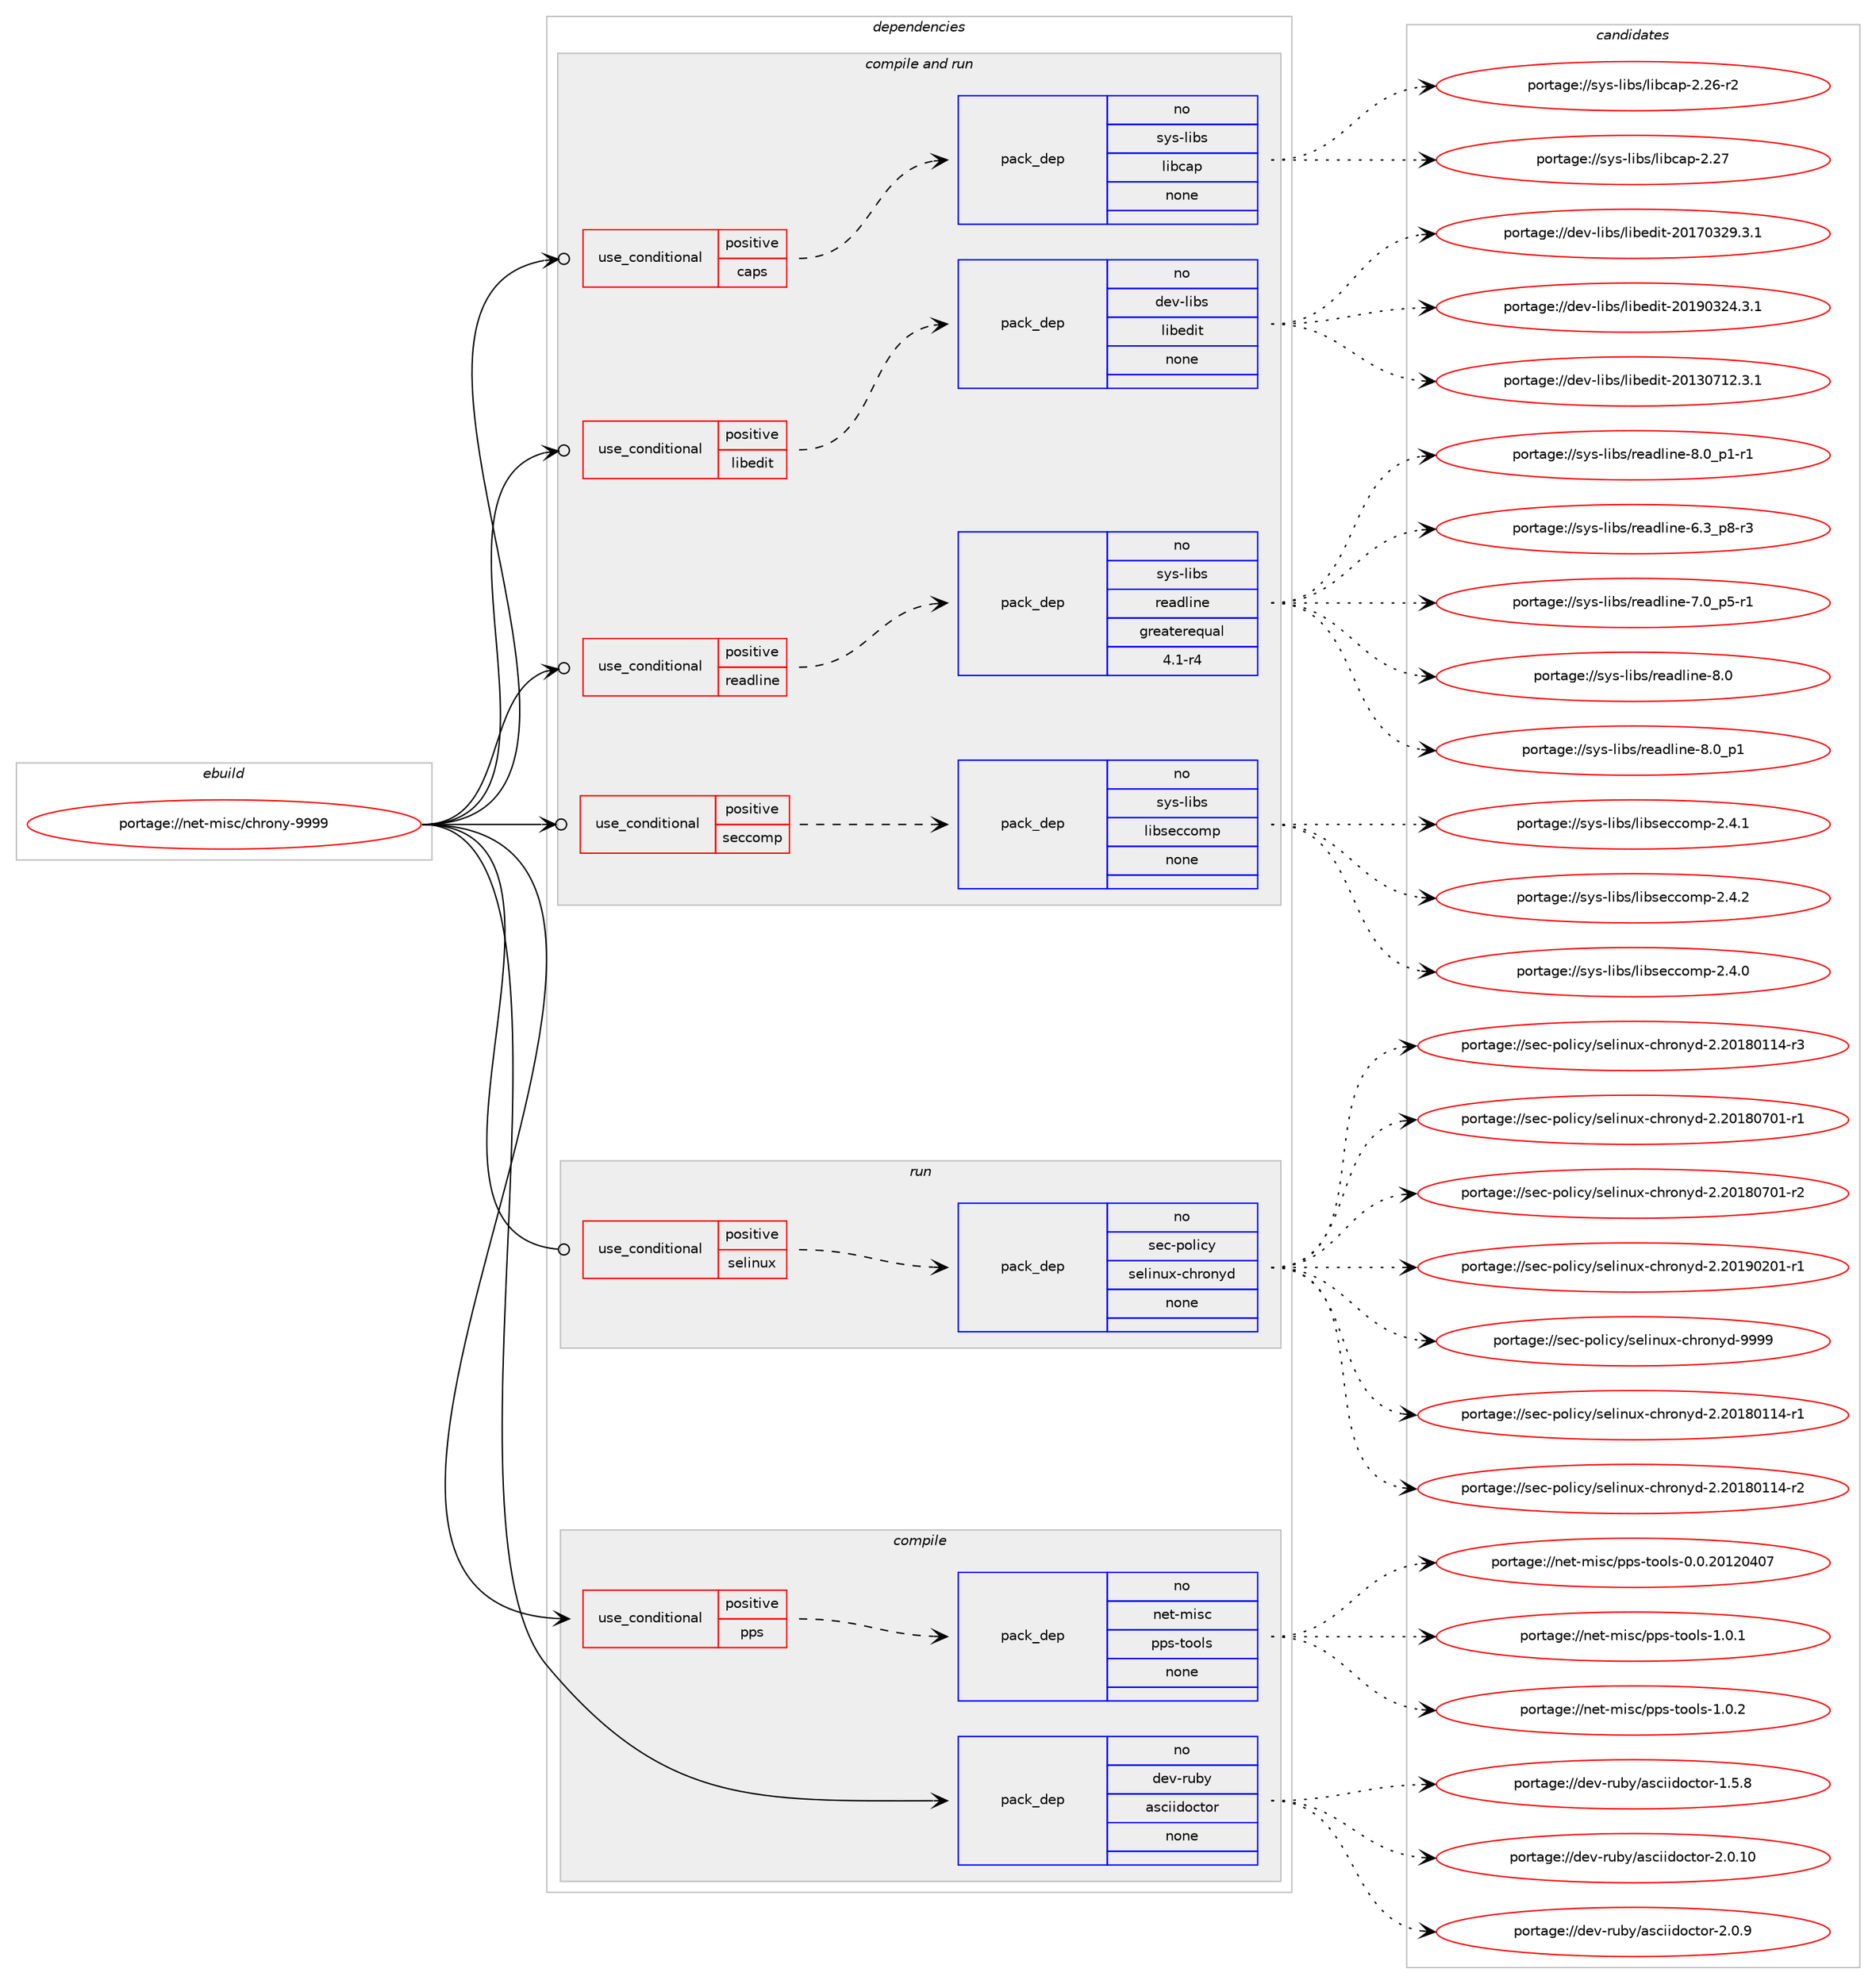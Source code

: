 digraph prolog {

# *************
# Graph options
# *************

newrank=true;
concentrate=true;
compound=true;
graph [rankdir=LR,fontname=Helvetica,fontsize=10,ranksep=1.5];#, ranksep=2.5, nodesep=0.2];
edge  [arrowhead=vee];
node  [fontname=Helvetica,fontsize=10];

# **********
# The ebuild
# **********

subgraph cluster_leftcol {
color=gray;
rank=same;
label=<<i>ebuild</i>>;
id [label="portage://net-misc/chrony-9999", color=red, width=4, href="../net-misc/chrony-9999.svg"];
}

# ****************
# The dependencies
# ****************

subgraph cluster_midcol {
color=gray;
label=<<i>dependencies</i>>;
subgraph cluster_compile {
fillcolor="#eeeeee";
style=filled;
label=<<i>compile</i>>;
subgraph cond91299 {
dependency364623 [label=<<TABLE BORDER="0" CELLBORDER="1" CELLSPACING="0" CELLPADDING="4"><TR><TD ROWSPAN="3" CELLPADDING="10">use_conditional</TD></TR><TR><TD>positive</TD></TR><TR><TD>pps</TD></TR></TABLE>>, shape=none, color=red];
subgraph pack267237 {
dependency364624 [label=<<TABLE BORDER="0" CELLBORDER="1" CELLSPACING="0" CELLPADDING="4" WIDTH="220"><TR><TD ROWSPAN="6" CELLPADDING="30">pack_dep</TD></TR><TR><TD WIDTH="110">no</TD></TR><TR><TD>net-misc</TD></TR><TR><TD>pps-tools</TD></TR><TR><TD>none</TD></TR><TR><TD></TD></TR></TABLE>>, shape=none, color=blue];
}
dependency364623:e -> dependency364624:w [weight=20,style="dashed",arrowhead="vee"];
}
id:e -> dependency364623:w [weight=20,style="solid",arrowhead="vee"];
subgraph pack267238 {
dependency364625 [label=<<TABLE BORDER="0" CELLBORDER="1" CELLSPACING="0" CELLPADDING="4" WIDTH="220"><TR><TD ROWSPAN="6" CELLPADDING="30">pack_dep</TD></TR><TR><TD WIDTH="110">no</TD></TR><TR><TD>dev-ruby</TD></TR><TR><TD>asciidoctor</TD></TR><TR><TD>none</TD></TR><TR><TD></TD></TR></TABLE>>, shape=none, color=blue];
}
id:e -> dependency364625:w [weight=20,style="solid",arrowhead="vee"];
}
subgraph cluster_compileandrun {
fillcolor="#eeeeee";
style=filled;
label=<<i>compile and run</i>>;
subgraph cond91300 {
dependency364626 [label=<<TABLE BORDER="0" CELLBORDER="1" CELLSPACING="0" CELLPADDING="4"><TR><TD ROWSPAN="3" CELLPADDING="10">use_conditional</TD></TR><TR><TD>positive</TD></TR><TR><TD>caps</TD></TR></TABLE>>, shape=none, color=red];
subgraph pack267239 {
dependency364627 [label=<<TABLE BORDER="0" CELLBORDER="1" CELLSPACING="0" CELLPADDING="4" WIDTH="220"><TR><TD ROWSPAN="6" CELLPADDING="30">pack_dep</TD></TR><TR><TD WIDTH="110">no</TD></TR><TR><TD>sys-libs</TD></TR><TR><TD>libcap</TD></TR><TR><TD>none</TD></TR><TR><TD></TD></TR></TABLE>>, shape=none, color=blue];
}
dependency364626:e -> dependency364627:w [weight=20,style="dashed",arrowhead="vee"];
}
id:e -> dependency364626:w [weight=20,style="solid",arrowhead="odotvee"];
subgraph cond91301 {
dependency364628 [label=<<TABLE BORDER="0" CELLBORDER="1" CELLSPACING="0" CELLPADDING="4"><TR><TD ROWSPAN="3" CELLPADDING="10">use_conditional</TD></TR><TR><TD>positive</TD></TR><TR><TD>libedit</TD></TR></TABLE>>, shape=none, color=red];
subgraph pack267240 {
dependency364629 [label=<<TABLE BORDER="0" CELLBORDER="1" CELLSPACING="0" CELLPADDING="4" WIDTH="220"><TR><TD ROWSPAN="6" CELLPADDING="30">pack_dep</TD></TR><TR><TD WIDTH="110">no</TD></TR><TR><TD>dev-libs</TD></TR><TR><TD>libedit</TD></TR><TR><TD>none</TD></TR><TR><TD></TD></TR></TABLE>>, shape=none, color=blue];
}
dependency364628:e -> dependency364629:w [weight=20,style="dashed",arrowhead="vee"];
}
id:e -> dependency364628:w [weight=20,style="solid",arrowhead="odotvee"];
subgraph cond91302 {
dependency364630 [label=<<TABLE BORDER="0" CELLBORDER="1" CELLSPACING="0" CELLPADDING="4"><TR><TD ROWSPAN="3" CELLPADDING="10">use_conditional</TD></TR><TR><TD>positive</TD></TR><TR><TD>readline</TD></TR></TABLE>>, shape=none, color=red];
subgraph pack267241 {
dependency364631 [label=<<TABLE BORDER="0" CELLBORDER="1" CELLSPACING="0" CELLPADDING="4" WIDTH="220"><TR><TD ROWSPAN="6" CELLPADDING="30">pack_dep</TD></TR><TR><TD WIDTH="110">no</TD></TR><TR><TD>sys-libs</TD></TR><TR><TD>readline</TD></TR><TR><TD>greaterequal</TD></TR><TR><TD>4.1-r4</TD></TR></TABLE>>, shape=none, color=blue];
}
dependency364630:e -> dependency364631:w [weight=20,style="dashed",arrowhead="vee"];
}
id:e -> dependency364630:w [weight=20,style="solid",arrowhead="odotvee"];
subgraph cond91303 {
dependency364632 [label=<<TABLE BORDER="0" CELLBORDER="1" CELLSPACING="0" CELLPADDING="4"><TR><TD ROWSPAN="3" CELLPADDING="10">use_conditional</TD></TR><TR><TD>positive</TD></TR><TR><TD>seccomp</TD></TR></TABLE>>, shape=none, color=red];
subgraph pack267242 {
dependency364633 [label=<<TABLE BORDER="0" CELLBORDER="1" CELLSPACING="0" CELLPADDING="4" WIDTH="220"><TR><TD ROWSPAN="6" CELLPADDING="30">pack_dep</TD></TR><TR><TD WIDTH="110">no</TD></TR><TR><TD>sys-libs</TD></TR><TR><TD>libseccomp</TD></TR><TR><TD>none</TD></TR><TR><TD></TD></TR></TABLE>>, shape=none, color=blue];
}
dependency364632:e -> dependency364633:w [weight=20,style="dashed",arrowhead="vee"];
}
id:e -> dependency364632:w [weight=20,style="solid",arrowhead="odotvee"];
}
subgraph cluster_run {
fillcolor="#eeeeee";
style=filled;
label=<<i>run</i>>;
subgraph cond91304 {
dependency364634 [label=<<TABLE BORDER="0" CELLBORDER="1" CELLSPACING="0" CELLPADDING="4"><TR><TD ROWSPAN="3" CELLPADDING="10">use_conditional</TD></TR><TR><TD>positive</TD></TR><TR><TD>selinux</TD></TR></TABLE>>, shape=none, color=red];
subgraph pack267243 {
dependency364635 [label=<<TABLE BORDER="0" CELLBORDER="1" CELLSPACING="0" CELLPADDING="4" WIDTH="220"><TR><TD ROWSPAN="6" CELLPADDING="30">pack_dep</TD></TR><TR><TD WIDTH="110">no</TD></TR><TR><TD>sec-policy</TD></TR><TR><TD>selinux-chronyd</TD></TR><TR><TD>none</TD></TR><TR><TD></TD></TR></TABLE>>, shape=none, color=blue];
}
dependency364634:e -> dependency364635:w [weight=20,style="dashed",arrowhead="vee"];
}
id:e -> dependency364634:w [weight=20,style="solid",arrowhead="odot"];
}
}

# **************
# The candidates
# **************

subgraph cluster_choices {
rank=same;
color=gray;
label=<<i>candidates</i>>;

subgraph choice267237 {
color=black;
nodesep=1;
choiceportage1101011164510910511599471121121154511611111110811545484648465048495048524855 [label="portage://net-misc/pps-tools-0.0.20120407", color=red, width=4,href="../net-misc/pps-tools-0.0.20120407.svg"];
choiceportage11010111645109105115994711211211545116111111108115454946484649 [label="portage://net-misc/pps-tools-1.0.1", color=red, width=4,href="../net-misc/pps-tools-1.0.1.svg"];
choiceportage11010111645109105115994711211211545116111111108115454946484650 [label="portage://net-misc/pps-tools-1.0.2", color=red, width=4,href="../net-misc/pps-tools-1.0.2.svg"];
dependency364624:e -> choiceportage1101011164510910511599471121121154511611111110811545484648465048495048524855:w [style=dotted,weight="100"];
dependency364624:e -> choiceportage11010111645109105115994711211211545116111111108115454946484649:w [style=dotted,weight="100"];
dependency364624:e -> choiceportage11010111645109105115994711211211545116111111108115454946484650:w [style=dotted,weight="100"];
}
subgraph choice267238 {
color=black;
nodesep=1;
choiceportage100101118451141179812147971159910510510011199116111114454946534656 [label="portage://dev-ruby/asciidoctor-1.5.8", color=red, width=4,href="../dev-ruby/asciidoctor-1.5.8.svg"];
choiceportage10010111845114117981214797115991051051001119911611111445504648464948 [label="portage://dev-ruby/asciidoctor-2.0.10", color=red, width=4,href="../dev-ruby/asciidoctor-2.0.10.svg"];
choiceportage100101118451141179812147971159910510510011199116111114455046484657 [label="portage://dev-ruby/asciidoctor-2.0.9", color=red, width=4,href="../dev-ruby/asciidoctor-2.0.9.svg"];
dependency364625:e -> choiceportage100101118451141179812147971159910510510011199116111114454946534656:w [style=dotted,weight="100"];
dependency364625:e -> choiceportage10010111845114117981214797115991051051001119911611111445504648464948:w [style=dotted,weight="100"];
dependency364625:e -> choiceportage100101118451141179812147971159910510510011199116111114455046484657:w [style=dotted,weight="100"];
}
subgraph choice267239 {
color=black;
nodesep=1;
choiceportage11512111545108105981154710810598999711245504650544511450 [label="portage://sys-libs/libcap-2.26-r2", color=red, width=4,href="../sys-libs/libcap-2.26-r2.svg"];
choiceportage1151211154510810598115471081059899971124550465055 [label="portage://sys-libs/libcap-2.27", color=red, width=4,href="../sys-libs/libcap-2.27.svg"];
dependency364627:e -> choiceportage11512111545108105981154710810598999711245504650544511450:w [style=dotted,weight="100"];
dependency364627:e -> choiceportage1151211154510810598115471081059899971124550465055:w [style=dotted,weight="100"];
}
subgraph choice267240 {
color=black;
nodesep=1;
choiceportage1001011184510810598115471081059810110010511645504849514855495046514649 [label="portage://dev-libs/libedit-20130712.3.1", color=red, width=4,href="../dev-libs/libedit-20130712.3.1.svg"];
choiceportage1001011184510810598115471081059810110010511645504849554851505746514649 [label="portage://dev-libs/libedit-20170329.3.1", color=red, width=4,href="../dev-libs/libedit-20170329.3.1.svg"];
choiceportage1001011184510810598115471081059810110010511645504849574851505246514649 [label="portage://dev-libs/libedit-20190324.3.1", color=red, width=4,href="../dev-libs/libedit-20190324.3.1.svg"];
dependency364629:e -> choiceportage1001011184510810598115471081059810110010511645504849514855495046514649:w [style=dotted,weight="100"];
dependency364629:e -> choiceportage1001011184510810598115471081059810110010511645504849554851505746514649:w [style=dotted,weight="100"];
dependency364629:e -> choiceportage1001011184510810598115471081059810110010511645504849574851505246514649:w [style=dotted,weight="100"];
}
subgraph choice267241 {
color=black;
nodesep=1;
choiceportage115121115451081059811547114101971001081051101014554465195112564511451 [label="portage://sys-libs/readline-6.3_p8-r3", color=red, width=4,href="../sys-libs/readline-6.3_p8-r3.svg"];
choiceportage115121115451081059811547114101971001081051101014555464895112534511449 [label="portage://sys-libs/readline-7.0_p5-r1", color=red, width=4,href="../sys-libs/readline-7.0_p5-r1.svg"];
choiceportage1151211154510810598115471141019710010810511010145564648 [label="portage://sys-libs/readline-8.0", color=red, width=4,href="../sys-libs/readline-8.0.svg"];
choiceportage11512111545108105981154711410197100108105110101455646489511249 [label="portage://sys-libs/readline-8.0_p1", color=red, width=4,href="../sys-libs/readline-8.0_p1.svg"];
choiceportage115121115451081059811547114101971001081051101014556464895112494511449 [label="portage://sys-libs/readline-8.0_p1-r1", color=red, width=4,href="../sys-libs/readline-8.0_p1-r1.svg"];
dependency364631:e -> choiceportage115121115451081059811547114101971001081051101014554465195112564511451:w [style=dotted,weight="100"];
dependency364631:e -> choiceportage115121115451081059811547114101971001081051101014555464895112534511449:w [style=dotted,weight="100"];
dependency364631:e -> choiceportage1151211154510810598115471141019710010810511010145564648:w [style=dotted,weight="100"];
dependency364631:e -> choiceportage11512111545108105981154711410197100108105110101455646489511249:w [style=dotted,weight="100"];
dependency364631:e -> choiceportage115121115451081059811547114101971001081051101014556464895112494511449:w [style=dotted,weight="100"];
}
subgraph choice267242 {
color=black;
nodesep=1;
choiceportage115121115451081059811547108105981151019999111109112455046524648 [label="portage://sys-libs/libseccomp-2.4.0", color=red, width=4,href="../sys-libs/libseccomp-2.4.0.svg"];
choiceportage115121115451081059811547108105981151019999111109112455046524649 [label="portage://sys-libs/libseccomp-2.4.1", color=red, width=4,href="../sys-libs/libseccomp-2.4.1.svg"];
choiceportage115121115451081059811547108105981151019999111109112455046524650 [label="portage://sys-libs/libseccomp-2.4.2", color=red, width=4,href="../sys-libs/libseccomp-2.4.2.svg"];
dependency364633:e -> choiceportage115121115451081059811547108105981151019999111109112455046524648:w [style=dotted,weight="100"];
dependency364633:e -> choiceportage115121115451081059811547108105981151019999111109112455046524649:w [style=dotted,weight="100"];
dependency364633:e -> choiceportage115121115451081059811547108105981151019999111109112455046524650:w [style=dotted,weight="100"];
}
subgraph choice267243 {
color=black;
nodesep=1;
choiceportage11510199451121111081059912147115101108105110117120459910411411111012110045504650484956484949524511449 [label="portage://sec-policy/selinux-chronyd-2.20180114-r1", color=red, width=4,href="../sec-policy/selinux-chronyd-2.20180114-r1.svg"];
choiceportage11510199451121111081059912147115101108105110117120459910411411111012110045504650484956484949524511450 [label="portage://sec-policy/selinux-chronyd-2.20180114-r2", color=red, width=4,href="../sec-policy/selinux-chronyd-2.20180114-r2.svg"];
choiceportage11510199451121111081059912147115101108105110117120459910411411111012110045504650484956484949524511451 [label="portage://sec-policy/selinux-chronyd-2.20180114-r3", color=red, width=4,href="../sec-policy/selinux-chronyd-2.20180114-r3.svg"];
choiceportage11510199451121111081059912147115101108105110117120459910411411111012110045504650484956485548494511449 [label="portage://sec-policy/selinux-chronyd-2.20180701-r1", color=red, width=4,href="../sec-policy/selinux-chronyd-2.20180701-r1.svg"];
choiceportage11510199451121111081059912147115101108105110117120459910411411111012110045504650484956485548494511450 [label="portage://sec-policy/selinux-chronyd-2.20180701-r2", color=red, width=4,href="../sec-policy/selinux-chronyd-2.20180701-r2.svg"];
choiceportage11510199451121111081059912147115101108105110117120459910411411111012110045504650484957485048494511449 [label="portage://sec-policy/selinux-chronyd-2.20190201-r1", color=red, width=4,href="../sec-policy/selinux-chronyd-2.20190201-r1.svg"];
choiceportage1151019945112111108105991214711510110810511011712045991041141111101211004557575757 [label="portage://sec-policy/selinux-chronyd-9999", color=red, width=4,href="../sec-policy/selinux-chronyd-9999.svg"];
dependency364635:e -> choiceportage11510199451121111081059912147115101108105110117120459910411411111012110045504650484956484949524511449:w [style=dotted,weight="100"];
dependency364635:e -> choiceportage11510199451121111081059912147115101108105110117120459910411411111012110045504650484956484949524511450:w [style=dotted,weight="100"];
dependency364635:e -> choiceportage11510199451121111081059912147115101108105110117120459910411411111012110045504650484956484949524511451:w [style=dotted,weight="100"];
dependency364635:e -> choiceportage11510199451121111081059912147115101108105110117120459910411411111012110045504650484956485548494511449:w [style=dotted,weight="100"];
dependency364635:e -> choiceportage11510199451121111081059912147115101108105110117120459910411411111012110045504650484956485548494511450:w [style=dotted,weight="100"];
dependency364635:e -> choiceportage11510199451121111081059912147115101108105110117120459910411411111012110045504650484957485048494511449:w [style=dotted,weight="100"];
dependency364635:e -> choiceportage1151019945112111108105991214711510110810511011712045991041141111101211004557575757:w [style=dotted,weight="100"];
}
}

}
